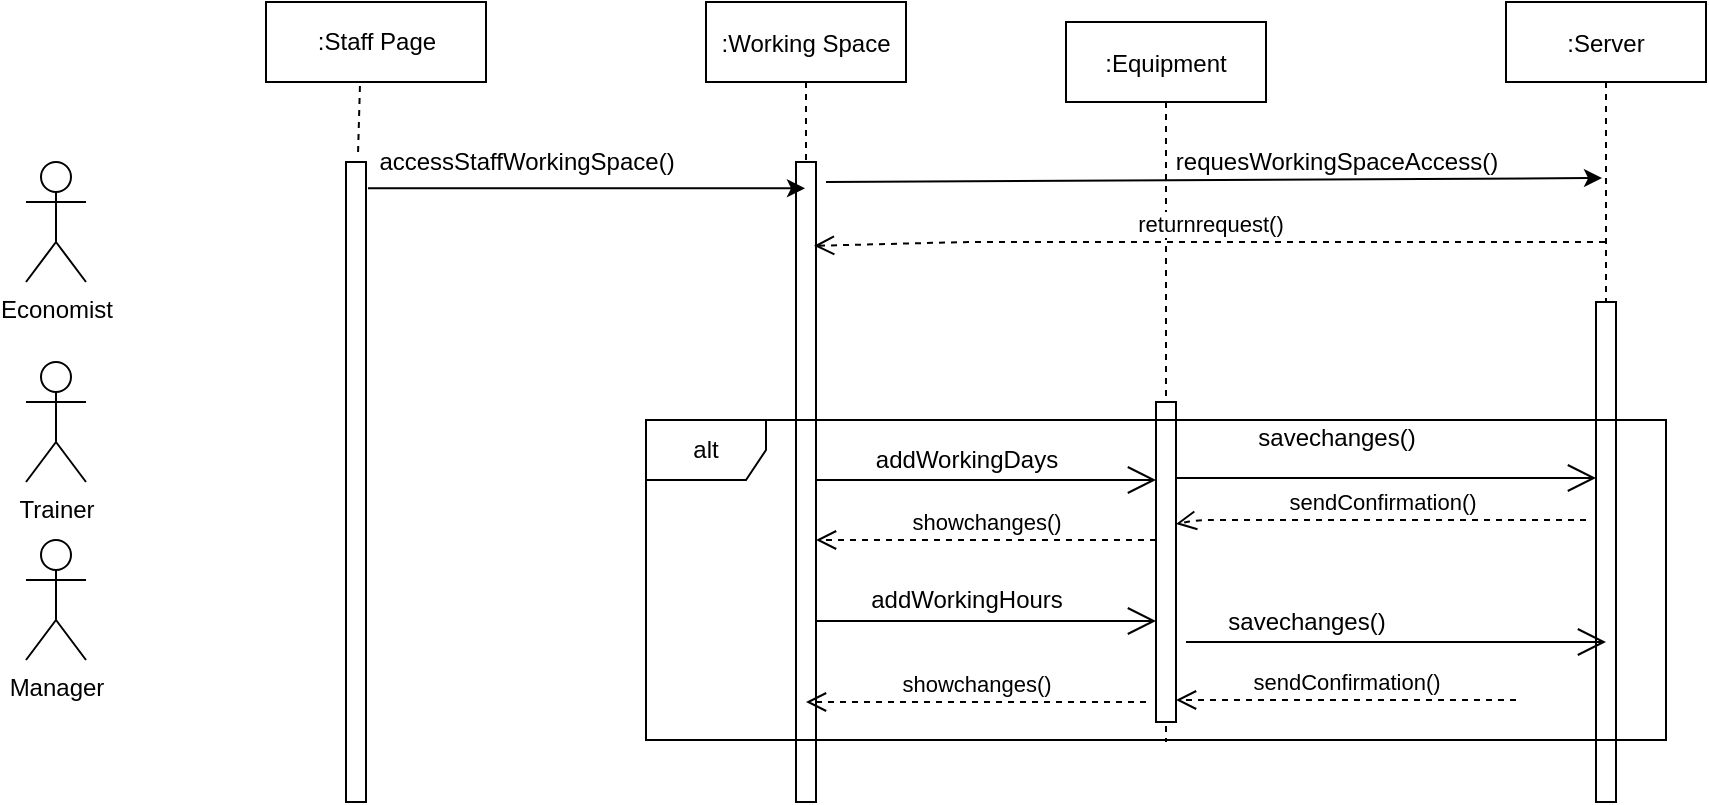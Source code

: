 <mxfile version="14.7.7" type="device"><diagram id="nSXqz6lTT41DfcNCAhi7" name="Page-1"><mxGraphModel dx="868" dy="393" grid="1" gridSize="10" guides="1" tooltips="1" connect="1" arrows="1" fold="1" page="1" pageScale="1" pageWidth="850" pageHeight="1100" math="0" shadow="0"><root><mxCell id="0"/><mxCell id="1" parent="0"/><mxCell id="vBW1cB-wwd_v3VVRDXVA-1" value="" style="html=1;points=[];perimeter=orthogonalPerimeter;" vertex="1" parent="1"><mxGeometry x="260" y="131" width="10" height="320" as="geometry"/></mxCell><mxCell id="vBW1cB-wwd_v3VVRDXVA-2" value=":Working Space" style="shape=umlLifeline;perimeter=lifelinePerimeter;container=1;collapsible=0;recursiveResize=0;rounded=0;shadow=0;strokeWidth=1;" vertex="1" parent="1"><mxGeometry x="440" y="51" width="100" height="400" as="geometry"/></mxCell><mxCell id="vBW1cB-wwd_v3VVRDXVA-3" value="" style="points=[];perimeter=orthogonalPerimeter;rounded=0;shadow=0;strokeWidth=1;" vertex="1" parent="vBW1cB-wwd_v3VVRDXVA-2"><mxGeometry x="45" y="80" width="10" height="320" as="geometry"/></mxCell><mxCell id="vBW1cB-wwd_v3VVRDXVA-6" value=":Server" style="shape=umlLifeline;perimeter=lifelinePerimeter;container=1;collapsible=0;recursiveResize=0;rounded=0;shadow=0;strokeWidth=1;" vertex="1" parent="1"><mxGeometry x="840" y="51" width="100" height="400" as="geometry"/></mxCell><mxCell id="vBW1cB-wwd_v3VVRDXVA-7" value="" style="points=[];perimeter=orthogonalPerimeter;rounded=0;shadow=0;strokeWidth=1;" vertex="1" parent="vBW1cB-wwd_v3VVRDXVA-6"><mxGeometry x="45" y="150" width="10" height="250" as="geometry"/></mxCell><mxCell id="vBW1cB-wwd_v3VVRDXVA-8" value=":Staff Page" style="html=1;" vertex="1" parent="1"><mxGeometry x="220" y="51" width="110" height="40" as="geometry"/></mxCell><mxCell id="vBW1cB-wwd_v3VVRDXVA-9" value="" style="endArrow=none;dashed=1;html=1;exitX=0.427;exitY=1.05;exitDx=0;exitDy=0;exitPerimeter=0;entryX=0.6;entryY=-0.012;entryDx=0;entryDy=0;entryPerimeter=0;" edge="1" parent="1" source="vBW1cB-wwd_v3VVRDXVA-8" target="vBW1cB-wwd_v3VVRDXVA-1"><mxGeometry width="50" height="50" relative="1" as="geometry"><mxPoint x="580" y="231" as="sourcePoint"/><mxPoint x="630" y="181" as="targetPoint"/></mxGeometry></mxCell><mxCell id="vBW1cB-wwd_v3VVRDXVA-10" value=":Equipment" style="shape=umlLifeline;perimeter=lifelinePerimeter;container=1;collapsible=0;recursiveResize=0;rounded=0;shadow=0;strokeWidth=1;" vertex="1" parent="1"><mxGeometry x="620" y="61" width="100" height="360" as="geometry"/></mxCell><mxCell id="vBW1cB-wwd_v3VVRDXVA-11" value="" style="endArrow=classic;html=1;exitX=1.1;exitY=0.041;exitDx=0;exitDy=0;exitPerimeter=0;" edge="1" parent="1" source="vBW1cB-wwd_v3VVRDXVA-1" target="vBW1cB-wwd_v3VVRDXVA-2"><mxGeometry width="50" height="50" relative="1" as="geometry"><mxPoint x="480" y="281" as="sourcePoint"/><mxPoint x="530" y="231" as="targetPoint"/></mxGeometry></mxCell><mxCell id="vBW1cB-wwd_v3VVRDXVA-12" value="accessStaffWorkingSpace()" style="text;html=1;align=center;verticalAlign=middle;resizable=0;points=[];autosize=1;strokeColor=none;" vertex="1" parent="1"><mxGeometry x="270" y="121" width="160" height="20" as="geometry"/></mxCell><mxCell id="vBW1cB-wwd_v3VVRDXVA-13" value="" style="endArrow=classic;html=1;entryX=0.48;entryY=0.22;entryDx=0;entryDy=0;entryPerimeter=0;" edge="1" parent="1" target="vBW1cB-wwd_v3VVRDXVA-6"><mxGeometry width="50" height="50" relative="1" as="geometry"><mxPoint x="500" y="141" as="sourcePoint"/><mxPoint x="840" y="151" as="targetPoint"/></mxGeometry></mxCell><mxCell id="vBW1cB-wwd_v3VVRDXVA-14" value="requesWorkingSpaceAccess()" style="text;html=1;align=center;verticalAlign=middle;resizable=0;points=[];autosize=1;strokeColor=none;" vertex="1" parent="1"><mxGeometry x="665" y="121" width="180" height="20" as="geometry"/></mxCell><mxCell id="vBW1cB-wwd_v3VVRDXVA-15" value="returnrequest()" style="html=1;verticalAlign=bottom;endArrow=open;dashed=1;endSize=8;entryX=0.9;entryY=0.131;entryDx=0;entryDy=0;entryPerimeter=0;" edge="1" parent="1" source="vBW1cB-wwd_v3VVRDXVA-6" target="vBW1cB-wwd_v3VVRDXVA-3"><mxGeometry relative="1" as="geometry"><mxPoint x="550" y="251" as="sourcePoint"/><mxPoint x="470" y="251" as="targetPoint"/><Array as="points"><mxPoint x="570" y="171"/></Array></mxGeometry></mxCell><mxCell id="vBW1cB-wwd_v3VVRDXVA-17" value="" style="html=1;points=[];perimeter=orthogonalPerimeter;" vertex="1" parent="1"><mxGeometry x="665" y="251" width="10" height="160" as="geometry"/></mxCell><mxCell id="vBW1cB-wwd_v3VVRDXVA-21" value="sendConfirmation()" style="html=1;verticalAlign=bottom;endArrow=open;dashed=1;endSize=8;" edge="1" parent="1"><mxGeometry relative="1" as="geometry"><mxPoint x="880" y="310" as="sourcePoint"/><mxPoint x="675" y="311.96" as="targetPoint"/><Array as="points"><mxPoint x="686" y="310.0"/></Array></mxGeometry></mxCell><mxCell id="vBW1cB-wwd_v3VVRDXVA-22" value="addWorkingDays" style="text;html=1;align=center;verticalAlign=middle;resizable=0;points=[];autosize=1;strokeColor=none;" vertex="1" parent="1"><mxGeometry x="515" y="270" width="110" height="20" as="geometry"/></mxCell><mxCell id="vBW1cB-wwd_v3VVRDXVA-24" value="savechanges()" style="text;html=1;align=center;verticalAlign=middle;resizable=0;points=[];autosize=1;strokeColor=none;" vertex="1" parent="1"><mxGeometry x="710" y="259.25" width="90" height="20" as="geometry"/></mxCell><mxCell id="vBW1cB-wwd_v3VVRDXVA-26" value="" style="endArrow=open;endFill=1;endSize=12;html=1;" edge="1" parent="1"><mxGeometry width="160" relative="1" as="geometry"><mxPoint x="495" y="290" as="sourcePoint"/><mxPoint x="665" y="290" as="targetPoint"/><Array as="points"><mxPoint x="550" y="290"/><mxPoint x="590" y="290"/></Array></mxGeometry></mxCell><mxCell id="vBW1cB-wwd_v3VVRDXVA-27" value="showchanges()" style="html=1;verticalAlign=bottom;endArrow=open;dashed=1;endSize=8;" edge="1" parent="1"><mxGeometry relative="1" as="geometry"><mxPoint x="665" y="320" as="sourcePoint"/><mxPoint x="495" y="320" as="targetPoint"/><Array as="points"><mxPoint x="522" y="320.0"/></Array></mxGeometry></mxCell><mxCell id="vBW1cB-wwd_v3VVRDXVA-28" value="addWorkingHours" style="text;html=1;align=center;verticalAlign=middle;resizable=0;points=[];autosize=1;strokeColor=none;" vertex="1" parent="1"><mxGeometry x="515" y="340" width="110" height="20" as="geometry"/></mxCell><mxCell id="vBW1cB-wwd_v3VVRDXVA-29" value="" style="endArrow=open;endFill=1;endSize=12;html=1;" edge="1" parent="1"><mxGeometry width="160" relative="1" as="geometry"><mxPoint x="680" y="371" as="sourcePoint"/><mxPoint x="890" y="371" as="targetPoint"/><Array as="points"><mxPoint x="850" y="371"/></Array></mxGeometry></mxCell><mxCell id="vBW1cB-wwd_v3VVRDXVA-30" value="savechanges()" style="text;html=1;align=center;verticalAlign=middle;resizable=0;points=[];autosize=1;strokeColor=none;" vertex="1" parent="1"><mxGeometry x="695" y="351" width="90" height="20" as="geometry"/></mxCell><mxCell id="vBW1cB-wwd_v3VVRDXVA-32" value="" style="endArrow=open;endFill=1;endSize=12;html=1;" edge="1" parent="1"><mxGeometry width="160" relative="1" as="geometry"><mxPoint x="495" y="360.5" as="sourcePoint"/><mxPoint x="665" y="360.5" as="targetPoint"/></mxGeometry></mxCell><mxCell id="vBW1cB-wwd_v3VVRDXVA-33" value="showchanges()" style="html=1;verticalAlign=bottom;endArrow=open;dashed=1;endSize=8;" edge="1" parent="1"><mxGeometry relative="1" as="geometry"><mxPoint x="660" y="401" as="sourcePoint"/><mxPoint x="490" y="401" as="targetPoint"/><Array as="points"><mxPoint x="517" y="401.0"/></Array></mxGeometry></mxCell><mxCell id="vBW1cB-wwd_v3VVRDXVA-34" value="alt" style="shape=umlFrame;whiteSpace=wrap;html=1;" vertex="1" parent="1"><mxGeometry x="410" y="260" width="510" height="160" as="geometry"/></mxCell><mxCell id="vBW1cB-wwd_v3VVRDXVA-35" value="Economist" style="shape=umlActor;verticalLabelPosition=bottom;verticalAlign=top;html=1;outlineConnect=0;" vertex="1" parent="1"><mxGeometry x="100" y="131" width="30" height="60" as="geometry"/></mxCell><mxCell id="vBW1cB-wwd_v3VVRDXVA-36" value="Trainer" style="shape=umlActor;verticalLabelPosition=bottom;verticalAlign=top;html=1;outlineConnect=0;" vertex="1" parent="1"><mxGeometry x="100" y="231" width="30" height="60" as="geometry"/></mxCell><mxCell id="vBW1cB-wwd_v3VVRDXVA-37" value="Manager" style="shape=umlActor;verticalLabelPosition=bottom;verticalAlign=top;html=1;outlineConnect=0;" vertex="1" parent="1"><mxGeometry x="100" y="320" width="30" height="60" as="geometry"/></mxCell><mxCell id="vBW1cB-wwd_v3VVRDXVA-40" value="sendConfirmation()" style="html=1;verticalAlign=bottom;endArrow=open;dashed=1;endSize=8;" edge="1" parent="1"><mxGeometry relative="1" as="geometry"><mxPoint x="845" y="400" as="sourcePoint"/><mxPoint x="675" y="400" as="targetPoint"/><Array as="points"><mxPoint x="702" y="400.0"/></Array></mxGeometry></mxCell><mxCell id="vBW1cB-wwd_v3VVRDXVA-41" value="" style="endArrow=open;endFill=1;endSize=12;html=1;" edge="1" parent="1"><mxGeometry width="160" relative="1" as="geometry"><mxPoint x="675" y="289" as="sourcePoint"/><mxPoint x="885" y="289" as="targetPoint"/><Array as="points"><mxPoint x="845" y="289"/></Array></mxGeometry></mxCell></root></mxGraphModel></diagram></mxfile>